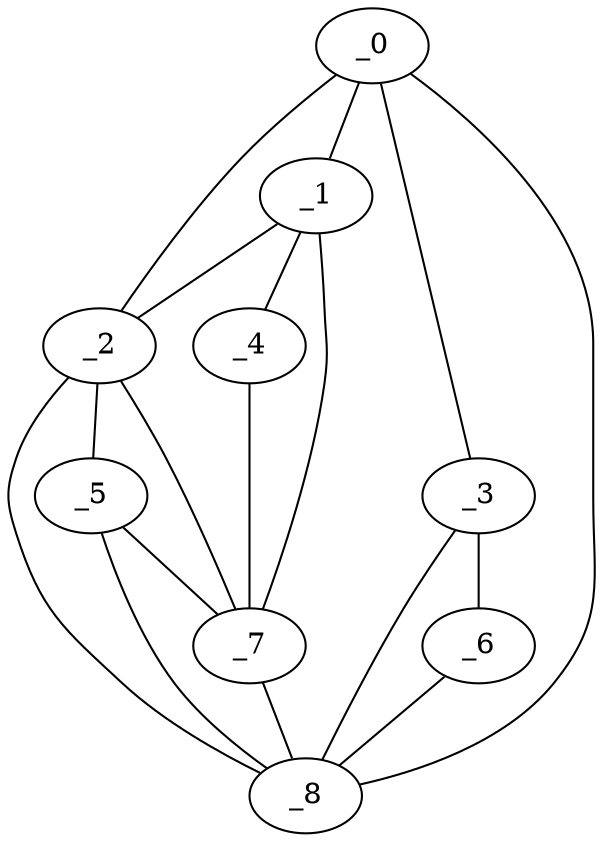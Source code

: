 graph "obj65__270.gxl" {
	_0	 [x=49,
		y=39];
	_1	 [x=52,
		y=4];
	_0 -- _1	 [valence=1];
	_2	 [x=53,
		y=33];
	_0 -- _2	 [valence=2];
	_3	 [x=55,
		y=125];
	_0 -- _3	 [valence=1];
	_8	 [x=81,
		y=43];
	_0 -- _8	 [valence=2];
	_1 -- _2	 [valence=2];
	_4	 [x=76,
		y=3];
	_1 -- _4	 [valence=1];
	_7	 [x=79,
		y=17];
	_1 -- _7	 [valence=1];
	_5	 [x=77,
		y=33];
	_2 -- _5	 [valence=2];
	_2 -- _7	 [valence=2];
	_2 -- _8	 [valence=1];
	_6	 [x=78,
		y=125];
	_3 -- _6	 [valence=1];
	_3 -- _8	 [valence=2];
	_4 -- _7	 [valence=1];
	_5 -- _7	 [valence=1];
	_5 -- _8	 [valence=2];
	_6 -- _8	 [valence=1];
	_7 -- _8	 [valence=1];
}
